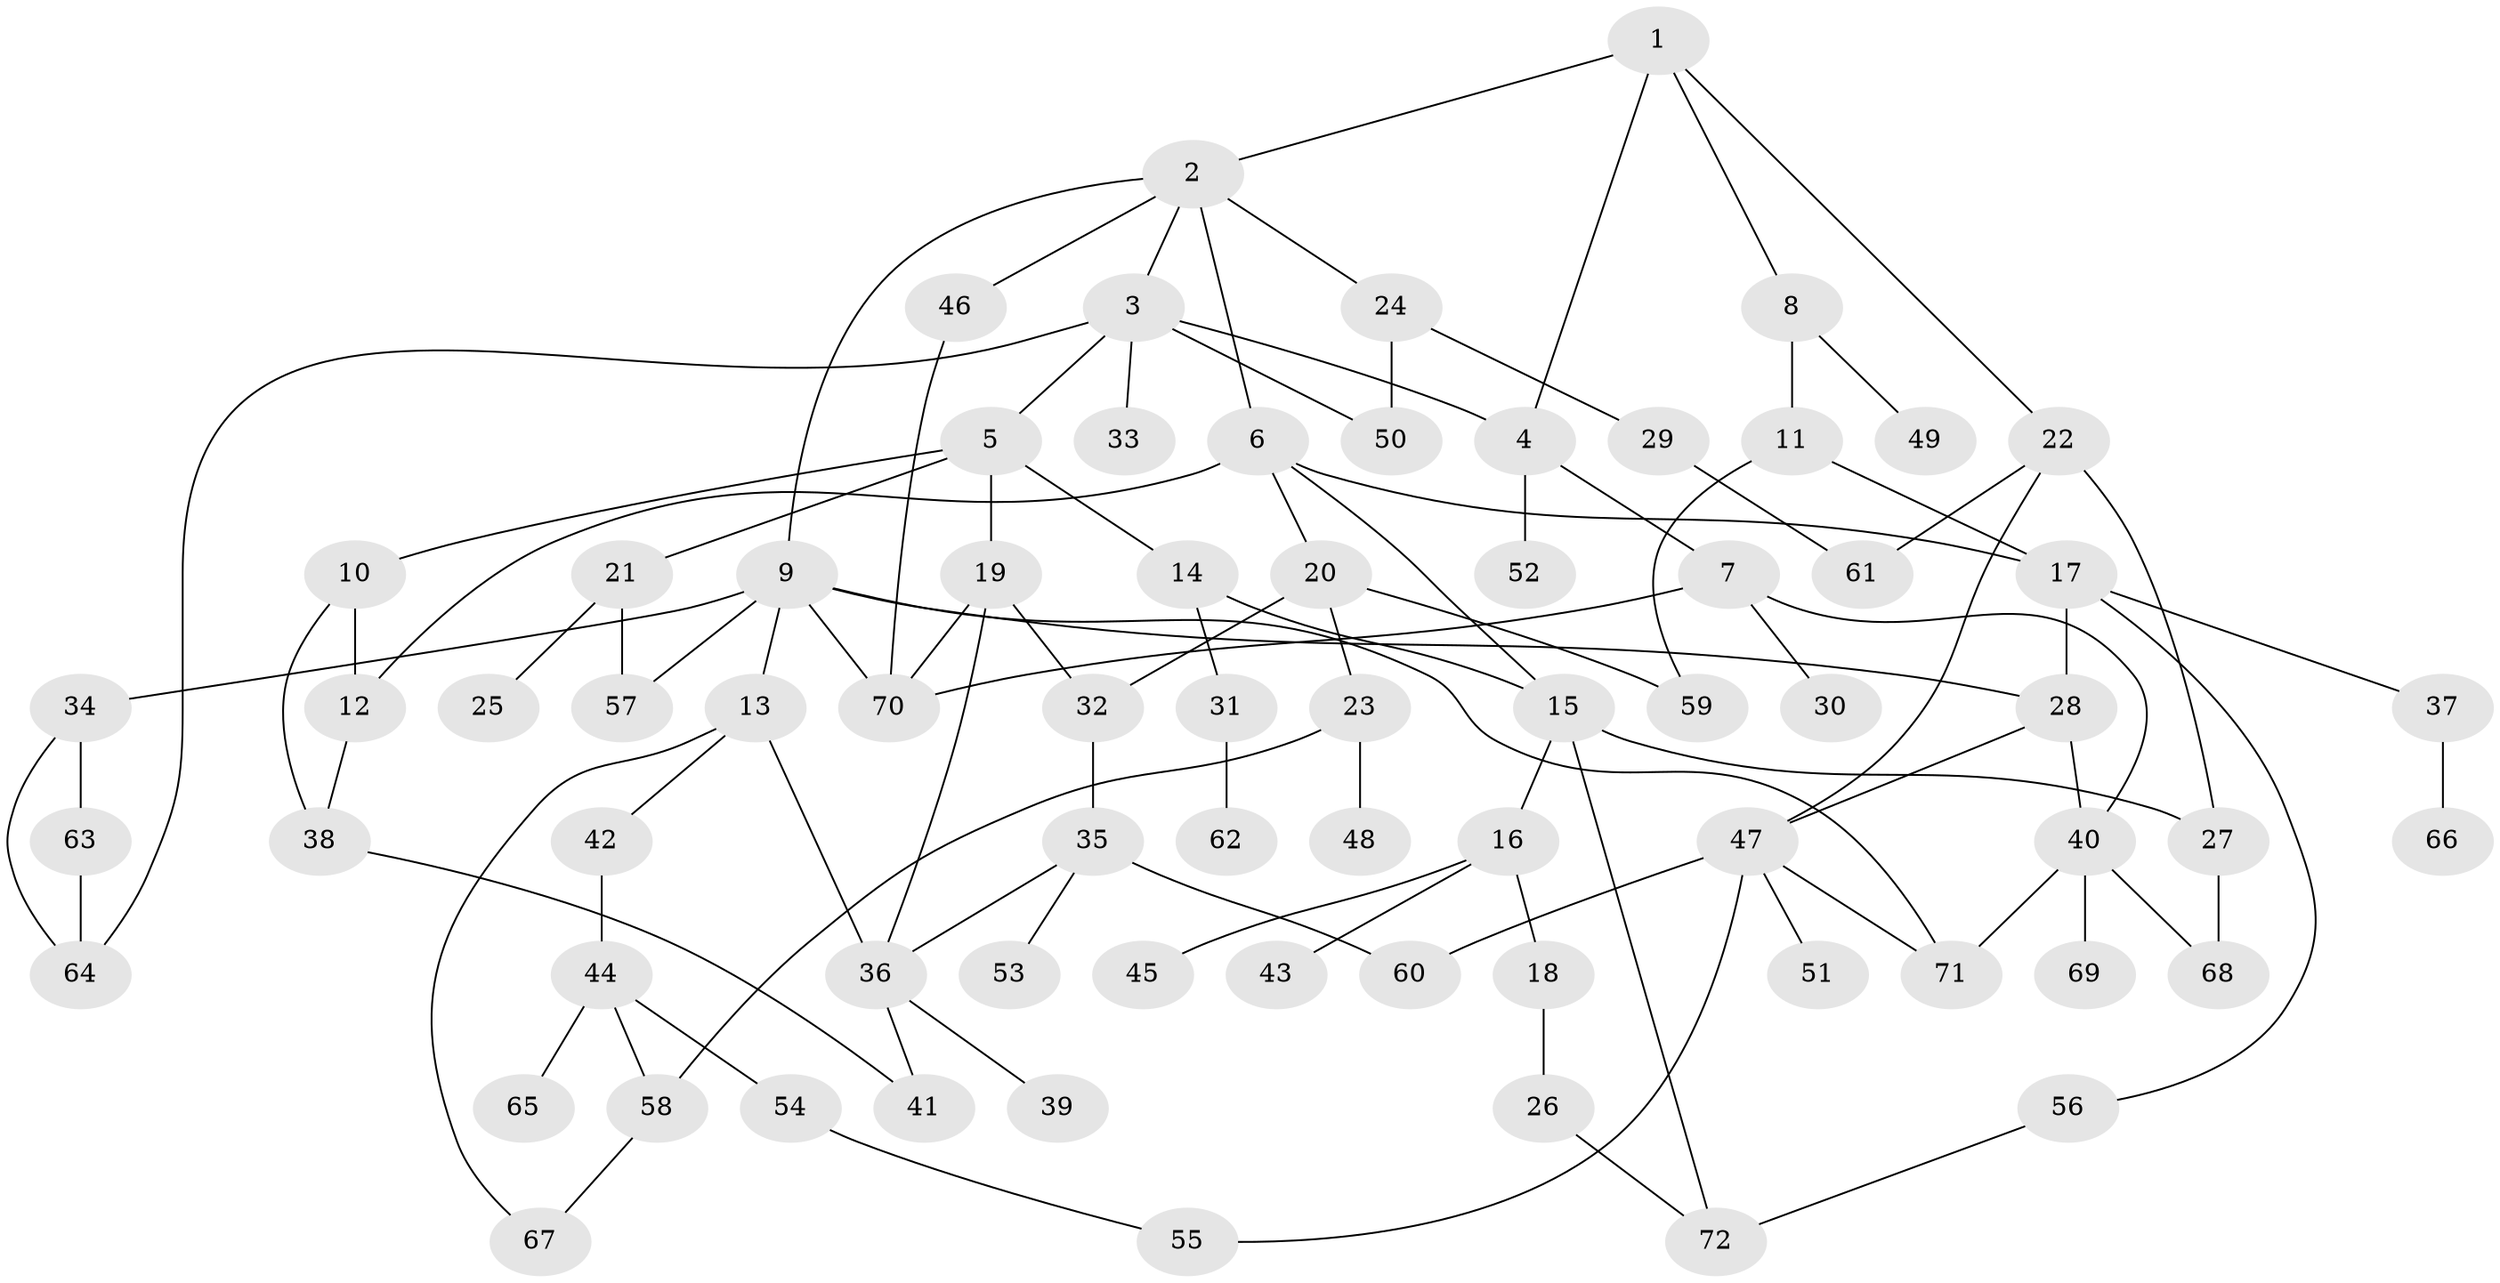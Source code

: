 // coarse degree distribution, {6: 0.11627906976744186, 7: 0.046511627906976744, 3: 0.23255813953488372, 2: 0.18604651162790697, 8: 0.023255813953488372, 4: 0.11627906976744186, 5: 0.06976744186046512, 1: 0.20930232558139536}
// Generated by graph-tools (version 1.1) at 2025/41/03/06/25 10:41:30]
// undirected, 72 vertices, 102 edges
graph export_dot {
graph [start="1"]
  node [color=gray90,style=filled];
  1;
  2;
  3;
  4;
  5;
  6;
  7;
  8;
  9;
  10;
  11;
  12;
  13;
  14;
  15;
  16;
  17;
  18;
  19;
  20;
  21;
  22;
  23;
  24;
  25;
  26;
  27;
  28;
  29;
  30;
  31;
  32;
  33;
  34;
  35;
  36;
  37;
  38;
  39;
  40;
  41;
  42;
  43;
  44;
  45;
  46;
  47;
  48;
  49;
  50;
  51;
  52;
  53;
  54;
  55;
  56;
  57;
  58;
  59;
  60;
  61;
  62;
  63;
  64;
  65;
  66;
  67;
  68;
  69;
  70;
  71;
  72;
  1 -- 2;
  1 -- 4;
  1 -- 8;
  1 -- 22;
  2 -- 3;
  2 -- 6;
  2 -- 9;
  2 -- 24;
  2 -- 46;
  3 -- 5;
  3 -- 33;
  3 -- 50;
  3 -- 4;
  3 -- 64;
  4 -- 7;
  4 -- 52;
  5 -- 10;
  5 -- 14;
  5 -- 19;
  5 -- 21;
  6 -- 15;
  6 -- 20;
  6 -- 17;
  6 -- 12;
  7 -- 30;
  7 -- 40;
  7 -- 70;
  8 -- 11;
  8 -- 49;
  9 -- 13;
  9 -- 34;
  9 -- 70;
  9 -- 71;
  9 -- 57;
  9 -- 28;
  10 -- 12;
  10 -- 38;
  11 -- 17;
  11 -- 59;
  12 -- 38;
  13 -- 36;
  13 -- 42;
  13 -- 67;
  14 -- 31;
  14 -- 15;
  15 -- 16;
  15 -- 72;
  15 -- 27;
  16 -- 18;
  16 -- 43;
  16 -- 45;
  17 -- 28;
  17 -- 37;
  17 -- 56;
  18 -- 26;
  19 -- 32;
  19 -- 36;
  19 -- 70;
  20 -- 23;
  20 -- 32;
  20 -- 59;
  21 -- 25;
  21 -- 57;
  22 -- 27;
  22 -- 47;
  22 -- 61;
  23 -- 48;
  23 -- 58;
  24 -- 29;
  24 -- 50;
  26 -- 72;
  27 -- 68;
  28 -- 47;
  28 -- 40;
  29 -- 61;
  31 -- 62;
  32 -- 35;
  34 -- 63;
  34 -- 64;
  35 -- 53;
  35 -- 36;
  35 -- 60;
  36 -- 39;
  36 -- 41;
  37 -- 66;
  38 -- 41;
  40 -- 69;
  40 -- 71;
  40 -- 68;
  42 -- 44;
  44 -- 54;
  44 -- 65;
  44 -- 58;
  46 -- 70;
  47 -- 51;
  47 -- 60;
  47 -- 55;
  47 -- 71;
  54 -- 55;
  56 -- 72;
  58 -- 67;
  63 -- 64;
}
